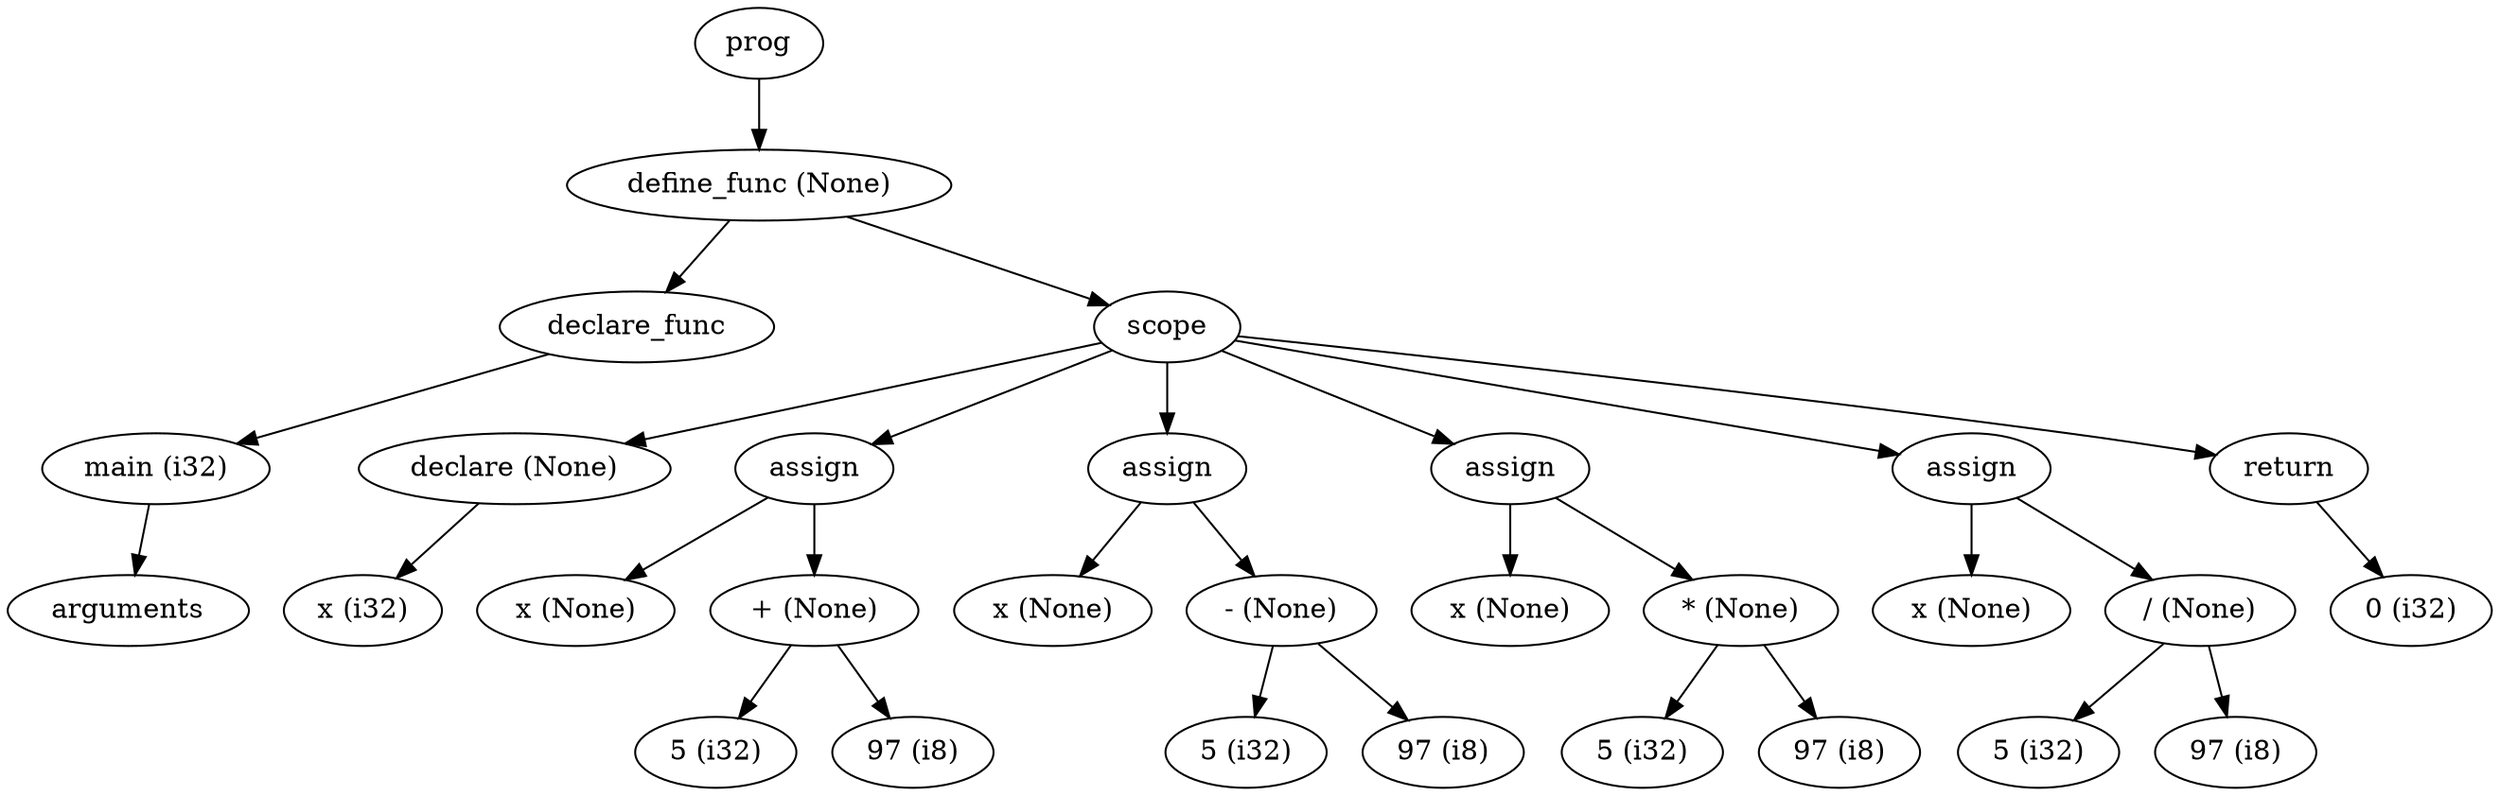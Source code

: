 digraph AST {
	node0[label="prog"]
	node1[label="define_func (None)"]
	node0->node1
	node2[label="declare_func"]
	node1->node2
	node3[label="main (i32)"]
	node2->node3
	node4[label="arguments"]
	node3->node4
	node5[label="scope"]
	node1->node5
	node6[label="declare (None)"]
	node5->node6
	node7[label="x (i32)"]
	node6->node7
	node8[label="assign"]
	node5->node8
	node9[label="x (None)"]
	node8->node9
	node10[label="+ (None)"]
	node8->node10
	node11[label="5 (i32)"]
	node10->node11
	node12[label="97 (i8)"]
	node10->node12
	node13[label="assign"]
	node5->node13
	node14[label="x (None)"]
	node13->node14
	node15[label="- (None)"]
	node13->node15
	node16[label="5 (i32)"]
	node15->node16
	node17[label="97 (i8)"]
	node15->node17
	node18[label="assign"]
	node5->node18
	node19[label="x (None)"]
	node18->node19
	node20[label="* (None)"]
	node18->node20
	node21[label="5 (i32)"]
	node20->node21
	node22[label="97 (i8)"]
	node20->node22
	node23[label="assign"]
	node5->node23
	node24[label="x (None)"]
	node23->node24
	node25[label="/ (None)"]
	node23->node25
	node26[label="5 (i32)"]
	node25->node26
	node27[label="97 (i8)"]
	node25->node27
	node28[label="return"]
	node5->node28
	node29[label="0 (i32)"]
	node28->node29
}